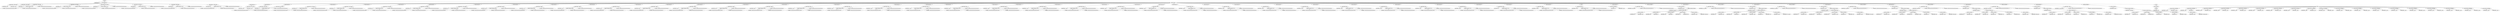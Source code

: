 digraph G {	
ranksep=.25;
	0 [label="MODULE"];
	1 [label="IDENTIFIERS: fir"];
	0 -> 1;
	2 [label="VAR_DECLARE_LIST"];
	0 -> 2;
	3 [label="VAR_DECLARE:  INPUT PORT"];
	2 -> 3;
	4 [label="IDENTIFIERS: clock"];
	3 -> 4;
	5 [label="VAR_DECLARE:  INPUT PORT"];
	2 -> 5;
	6 [label="IDENTIFIERS: reset"];
	5 -> 6;
	7 [label="VAR_DECLARE:  INPUT PORT"];
	2 -> 7;
	8 [label="IDENTIFIERS: x"];
	7 -> 8;
	9 [label="BINARY_OPERATION: MIN"];
	7 -> 9;
	10 [label="NUMBERS: 00000000000000000000000000100000 ()"];
	9 -> 10;
	11 [label="NUMBERS: 00000000000000000000000000000001 ()"];
	9 -> 11;
	12 [label="NUMBERS: 00000000000000000000000000000000 ()"];
	7 -> 12;
	13 [label="VAR_DECLARE:  INPUT PORT"];
	2 -> 13;
	14 [label="IDENTIFIERS: k0"];
	13 -> 14;
	15 [label="BINARY_OPERATION: MIN"];
	13 -> 15;
	16 [label="NUMBERS: 00000000000000000000000000100000 ()"];
	15 -> 16;
	17 [label="NUMBERS: 00000000000000000000000000000001 ()"];
	15 -> 17;
	18 [label="NUMBERS: 00000000000000000000000000000000 ()"];
	13 -> 18;
	19 [label="VAR_DECLARE:  INPUT PORT"];
	2 -> 19;
	20 [label="IDENTIFIERS: k1"];
	19 -> 20;
	21 [label="BINARY_OPERATION: MIN"];
	19 -> 21;
	22 [label="NUMBERS: 00000000000000000000000000100000 ()"];
	21 -> 22;
	23 [label="NUMBERS: 00000000000000000000000000000001 ()"];
	21 -> 23;
	24 [label="NUMBERS: 00000000000000000000000000000000 ()"];
	19 -> 24;
	25 [label="VAR_DECLARE:  INPUT PORT"];
	2 -> 25;
	26 [label="IDENTIFIERS: k2"];
	25 -> 26;
	27 [label="BINARY_OPERATION: MIN"];
	25 -> 27;
	28 [label="NUMBERS: 00000000000000000000000000100000 ()"];
	27 -> 28;
	29 [label="NUMBERS: 00000000000000000000000000000001 ()"];
	27 -> 29;
	30 [label="NUMBERS: 00000000000000000000000000000000 ()"];
	25 -> 30;
	31 [label="VAR_DECLARE:  INPUT PORT"];
	2 -> 31;
	32 [label="IDENTIFIERS: k3"];
	31 -> 32;
	33 [label="BINARY_OPERATION: MIN"];
	31 -> 33;
	34 [label="NUMBERS: 00000000000000000000000000100000 ()"];
	33 -> 34;
	35 [label="NUMBERS: 00000000000000000000000000000001 ()"];
	33 -> 35;
	36 [label="NUMBERS: 00000000000000000000000000000000 ()"];
	31 -> 36;
	37 [label="VAR_DECLARE:  OUTPUT PORT"];
	2 -> 37;
	38 [label="IDENTIFIERS: out"];
	37 -> 38;
	39 [label="BINARY_OPERATION: MIN"];
	37 -> 39;
	40 [label="NUMBERS: 00000000000000000000000000100000 ()"];
	39 -> 40;
	41 [label="NUMBERS: 00000000000000000000000000000001 ()"];
	39 -> 41;
	42 [label="NUMBERS: 00000000000000000000000000000000 ()"];
	37 -> 42;
	43 [label="MODULE_ITEMS"];
	0 -> 43;
	44 [label="VAR_DECLARE_LIST"];
	43 -> 44;
	45 [label="VAR_DECLARE:  INPUT PORT"];
	44 -> 45;
	46 [label="IDENTIFIERS: clock"];
	45 -> 46;
	47 [label="VAR_DECLARE_LIST"];
	43 -> 47;
	48 [label="VAR_DECLARE:  INPUT PORT"];
	47 -> 48;
	49 [label="IDENTIFIERS: reset"];
	48 -> 49;
	50 [label="VAR_DECLARE_LIST"];
	43 -> 50;
	51 [label="VAR_DECLARE:  INPUT PORT"];
	50 -> 51;
	52 [label="IDENTIFIERS: x"];
	51 -> 52;
	53 [label="BINARY_OPERATION: MIN"];
	51 -> 53;
	54 [label="NUMBERS: 00000000000000000000000000100000 ()"];
	53 -> 54;
	55 [label="NUMBERS: 00000000000000000000000000000001 ()"];
	53 -> 55;
	56 [label="NUMBERS: 00000000000000000000000000000000 ()"];
	51 -> 56;
	57 [label="VAR_DECLARE_LIST"];
	43 -> 57;
	58 [label="VAR_DECLARE:  INPUT PORT"];
	57 -> 58;
	59 [label="IDENTIFIERS: k0"];
	58 -> 59;
	60 [label="BINARY_OPERATION: MIN"];
	58 -> 60;
	61 [label="NUMBERS: 00000000000000000000000000100000 ()"];
	60 -> 61;
	62 [label="NUMBERS: 00000000000000000000000000000001 ()"];
	60 -> 62;
	63 [label="NUMBERS: 00000000000000000000000000000000 ()"];
	58 -> 63;
	64 [label="VAR_DECLARE_LIST"];
	43 -> 64;
	65 [label="VAR_DECLARE:  INPUT PORT"];
	64 -> 65;
	66 [label="IDENTIFIERS: k1"];
	65 -> 66;
	67 [label="BINARY_OPERATION: MIN"];
	65 -> 67;
	68 [label="NUMBERS: 00000000000000000000000000100000 ()"];
	67 -> 68;
	69 [label="NUMBERS: 00000000000000000000000000000001 ()"];
	67 -> 69;
	70 [label="NUMBERS: 00000000000000000000000000000000 ()"];
	65 -> 70;
	71 [label="VAR_DECLARE_LIST"];
	43 -> 71;
	72 [label="VAR_DECLARE:  INPUT PORT"];
	71 -> 72;
	73 [label="IDENTIFIERS: k2"];
	72 -> 73;
	74 [label="BINARY_OPERATION: MIN"];
	72 -> 74;
	75 [label="NUMBERS: 00000000000000000000000000100000 ()"];
	74 -> 75;
	76 [label="NUMBERS: 00000000000000000000000000000001 ()"];
	74 -> 76;
	77 [label="NUMBERS: 00000000000000000000000000000000 ()"];
	72 -> 77;
	78 [label="VAR_DECLARE_LIST"];
	43 -> 78;
	79 [label="VAR_DECLARE:  INPUT PORT"];
	78 -> 79;
	80 [label="IDENTIFIERS: k3"];
	79 -> 80;
	81 [label="BINARY_OPERATION: MIN"];
	79 -> 81;
	82 [label="NUMBERS: 00000000000000000000000000100000 ()"];
	81 -> 82;
	83 [label="NUMBERS: 00000000000000000000000000000001 ()"];
	81 -> 83;
	84 [label="NUMBERS: 00000000000000000000000000000000 ()"];
	79 -> 84;
	85 [label="VAR_DECLARE_LIST"];
	43 -> 85;
	86 [label="VAR_DECLARE:  OUTPUT PORT"];
	85 -> 86;
	87 [label="IDENTIFIERS: out"];
	86 -> 87;
	88 [label="BINARY_OPERATION: MIN"];
	86 -> 88;
	89 [label="NUMBERS: 00000000000000000000000000100000 ()"];
	88 -> 89;
	90 [label="NUMBERS: 00000000000000000000000000000001 ()"];
	88 -> 90;
	91 [label="NUMBERS: 00000000000000000000000000000000 ()"];
	86 -> 91;
	92 [label="VAR_DECLARE_LIST"];
	43 -> 92;
	93 [label="VAR_DECLARE:  WIRE"];
	92 -> 93;
	94 [label="IDENTIFIERS: x0k0"];
	93 -> 94;
	95 [label="BINARY_OPERATION: MIN"];
	93 -> 95;
	96 [label="NUMBERS: 00000000000000000000000000100000 ()"];
	95 -> 96;
	97 [label="NUMBERS: 00000000000000000000000000000001 ()"];
	95 -> 97;
	98 [label="NUMBERS: 00000000000000000000000000000000 ()"];
	93 -> 98;
	99 [label="VAR_DECLARE_LIST"];
	43 -> 99;
	100 [label="VAR_DECLARE:  WIRE"];
	99 -> 100;
	101 [label="IDENTIFIERS: x1k1"];
	100 -> 101;
	102 [label="BINARY_OPERATION: MIN"];
	100 -> 102;
	103 [label="NUMBERS: 00000000000000000000000000100000 ()"];
	102 -> 103;
	104 [label="NUMBERS: 00000000000000000000000000000001 ()"];
	102 -> 104;
	105 [label="NUMBERS: 00000000000000000000000000000000 ()"];
	100 -> 105;
	106 [label="VAR_DECLARE_LIST"];
	43 -> 106;
	107 [label="VAR_DECLARE:  WIRE"];
	106 -> 107;
	108 [label="IDENTIFIERS: x2k2"];
	107 -> 108;
	109 [label="BINARY_OPERATION: MIN"];
	107 -> 109;
	110 [label="NUMBERS: 00000000000000000000000000100000 ()"];
	109 -> 110;
	111 [label="NUMBERS: 00000000000000000000000000000001 ()"];
	109 -> 111;
	112 [label="NUMBERS: 00000000000000000000000000000000 ()"];
	107 -> 112;
	113 [label="VAR_DECLARE_LIST"];
	43 -> 113;
	114 [label="VAR_DECLARE:  WIRE"];
	113 -> 114;
	115 [label="IDENTIFIERS: x3k3"];
	114 -> 115;
	116 [label="BINARY_OPERATION: MIN"];
	114 -> 116;
	117 [label="NUMBERS: 00000000000000000000000000100000 ()"];
	116 -> 117;
	118 [label="NUMBERS: 00000000000000000000000000000001 ()"];
	116 -> 118;
	119 [label="NUMBERS: 00000000000000000000000000000000 ()"];
	114 -> 119;
	120 [label="VAR_DECLARE_LIST"];
	43 -> 120;
	121 [label="VAR_DECLARE:  WIRE"];
	120 -> 121;
	122 [label="IDENTIFIERS: add0"];
	121 -> 122;
	123 [label="BINARY_OPERATION: MIN"];
	121 -> 123;
	124 [label="NUMBERS: 00000000000000000000000000100000 ()"];
	123 -> 124;
	125 [label="NUMBERS: 00000000000000000000000000000001 ()"];
	123 -> 125;
	126 [label="NUMBERS: 00000000000000000000000000000000 ()"];
	121 -> 126;
	127 [label="VAR_DECLARE_LIST"];
	43 -> 127;
	128 [label="VAR_DECLARE:  WIRE"];
	127 -> 128;
	129 [label="IDENTIFIERS: add1"];
	128 -> 129;
	130 [label="BINARY_OPERATION: MIN"];
	128 -> 130;
	131 [label="NUMBERS: 00000000000000000000000000100000 ()"];
	130 -> 131;
	132 [label="NUMBERS: 00000000000000000000000000000001 ()"];
	130 -> 132;
	133 [label="NUMBERS: 00000000000000000000000000000000 ()"];
	128 -> 133;
	134 [label="VAR_DECLARE_LIST"];
	43 -> 134;
	135 [label="VAR_DECLARE:  WIRE"];
	134 -> 135;
	136 [label="IDENTIFIERS: add2"];
	135 -> 136;
	137 [label="BINARY_OPERATION: MIN"];
	135 -> 137;
	138 [label="NUMBERS: 00000000000000000000000000100000 ()"];
	137 -> 138;
	139 [label="NUMBERS: 00000000000000000000000000000001 ()"];
	137 -> 139;
	140 [label="NUMBERS: 00000000000000000000000000000000 ()"];
	135 -> 140;
	141 [label="VAR_DECLARE_LIST"];
	43 -> 141;
	142 [label="VAR_DECLARE:  WIRE"];
	141 -> 142;
	143 [label="IDENTIFIERS: add3"];
	142 -> 143;
	144 [label="BINARY_OPERATION: MIN"];
	142 -> 144;
	145 [label="NUMBERS: 00000000000000000000000000100000 ()"];
	144 -> 145;
	146 [label="NUMBERS: 00000000000000000000000000000001 ()"];
	144 -> 146;
	147 [label="NUMBERS: 00000000000000000000000000000000 ()"];
	142 -> 147;
	148 [label="VAR_DECLARE_LIST"];
	43 -> 148;
	149 [label="VAR_DECLARE:  REG"];
	148 -> 149;
	150 [label="IDENTIFIERS: x_reg1"];
	149 -> 150;
	151 [label="BINARY_OPERATION: MIN"];
	149 -> 151;
	152 [label="NUMBERS: 00000000000000000000000000100000 ()"];
	151 -> 152;
	153 [label="NUMBERS: 00000000000000000000000000000001 ()"];
	151 -> 153;
	154 [label="NUMBERS: 00000000000000000000000000000000 ()"];
	149 -> 154;
	155 [label="VAR_DECLARE_LIST"];
	43 -> 155;
	156 [label="VAR_DECLARE:  REG"];
	155 -> 156;
	157 [label="IDENTIFIERS: x_reg2"];
	156 -> 157;
	158 [label="BINARY_OPERATION: MIN"];
	156 -> 158;
	159 [label="NUMBERS: 00000000000000000000000000100000 ()"];
	158 -> 159;
	160 [label="NUMBERS: 00000000000000000000000000000001 ()"];
	158 -> 160;
	161 [label="NUMBERS: 00000000000000000000000000000000 ()"];
	156 -> 161;
	162 [label="VAR_DECLARE_LIST"];
	43 -> 162;
	163 [label="VAR_DECLARE:  REG"];
	162 -> 163;
	164 [label="IDENTIFIERS: x_reg3"];
	163 -> 164;
	165 [label="BINARY_OPERATION: MIN"];
	163 -> 165;
	166 [label="NUMBERS: 00000000000000000000000000100000 ()"];
	165 -> 166;
	167 [label="NUMBERS: 00000000000000000000000000000001 ()"];
	165 -> 167;
	168 [label="NUMBERS: 00000000000000000000000000000000 ()"];
	163 -> 168;
	169 [label="VAR_DECLARE_LIST"];
	43 -> 169;
	170 [label="VAR_DECLARE:  REG"];
	169 -> 170;
	171 [label="IDENTIFIERS: x_reg4"];
	170 -> 171;
	172 [label="BINARY_OPERATION: MIN"];
	170 -> 172;
	173 [label="NUMBERS: 00000000000000000000000000100000 ()"];
	172 -> 173;
	174 [label="NUMBERS: 00000000000000000000000000000001 ()"];
	172 -> 174;
	175 [label="NUMBERS: 00000000000000000000000000000000 ()"];
	170 -> 175;
	176 [label="VAR_DECLARE_LIST"];
	43 -> 176;
	177 [label="VAR_DECLARE:  REG"];
	176 -> 177;
	178 [label="IDENTIFIERS: x_reg5"];
	177 -> 178;
	179 [label="BINARY_OPERATION: MIN"];
	177 -> 179;
	180 [label="NUMBERS: 00000000000000000000000000100000 ()"];
	179 -> 180;
	181 [label="NUMBERS: 00000000000000000000000000000001 ()"];
	179 -> 181;
	182 [label="NUMBERS: 00000000000000000000000000000000 ()"];
	177 -> 182;
	183 [label="VAR_DECLARE_LIST"];
	43 -> 183;
	184 [label="VAR_DECLARE:  REG"];
	183 -> 184;
	185 [label="IDENTIFIERS: x_reg6"];
	184 -> 185;
	186 [label="BINARY_OPERATION: MIN"];
	184 -> 186;
	187 [label="NUMBERS: 00000000000000000000000000100000 ()"];
	186 -> 187;
	188 [label="NUMBERS: 00000000000000000000000000000001 ()"];
	186 -> 188;
	189 [label="NUMBERS: 00000000000000000000000000000000 ()"];
	184 -> 189;
	190 [label="VAR_DECLARE_LIST"];
	43 -> 190;
	191 [label="VAR_DECLARE:  REG"];
	190 -> 191;
	192 [label="IDENTIFIERS: x_reg7"];
	191 -> 192;
	193 [label="BINARY_OPERATION: MIN"];
	191 -> 193;
	194 [label="NUMBERS: 00000000000000000000000000100000 ()"];
	193 -> 194;
	195 [label="NUMBERS: 00000000000000000000000000000001 ()"];
	193 -> 195;
	196 [label="NUMBERS: 00000000000000000000000000000000 ()"];
	191 -> 196;
	197 [label="VAR_DECLARE_LIST"];
	43 -> 197;
	198 [label="VAR_DECLARE:  REG"];
	197 -> 198;
	199 [label="IDENTIFIERS: x_reg8"];
	198 -> 199;
	200 [label="BINARY_OPERATION: MIN"];
	198 -> 200;
	201 [label="NUMBERS: 00000000000000000000000000100000 ()"];
	200 -> 201;
	202 [label="NUMBERS: 00000000000000000000000000000001 ()"];
	200 -> 202;
	203 [label="NUMBERS: 00000000000000000000000000000000 ()"];
	198 -> 203;
	204 [label="VAR_DECLARE_LIST"];
	43 -> 204;
	205 [label="VAR_DECLARE:  REG"];
	204 -> 205;
	206 [label="IDENTIFIERS: x_reg9"];
	205 -> 206;
	207 [label="BINARY_OPERATION: MIN"];
	205 -> 207;
	208 [label="NUMBERS: 00000000000000000000000000100000 ()"];
	207 -> 208;
	209 [label="NUMBERS: 00000000000000000000000000000001 ()"];
	207 -> 209;
	210 [label="NUMBERS: 00000000000000000000000000000000 ()"];
	205 -> 210;
	211 [label="VAR_DECLARE_LIST"];
	43 -> 211;
	212 [label="VAR_DECLARE:  REG"];
	211 -> 212;
	213 [label="IDENTIFIERS: x_reg10"];
	212 -> 213;
	214 [label="BINARY_OPERATION: MIN"];
	212 -> 214;
	215 [label="NUMBERS: 00000000000000000000000000100000 ()"];
	214 -> 215;
	216 [label="NUMBERS: 00000000000000000000000000000001 ()"];
	214 -> 216;
	217 [label="NUMBERS: 00000000000000000000000000000000 ()"];
	212 -> 217;
	218 [label="VAR_DECLARE_LIST"];
	43 -> 218;
	219 [label="VAR_DECLARE:  REG"];
	218 -> 219;
	220 [label="IDENTIFIERS: x_reg11"];
	219 -> 220;
	221 [label="BINARY_OPERATION: MIN"];
	219 -> 221;
	222 [label="NUMBERS: 00000000000000000000000000100000 ()"];
	221 -> 222;
	223 [label="NUMBERS: 00000000000000000000000000000001 ()"];
	221 -> 223;
	224 [label="NUMBERS: 00000000000000000000000000000000 ()"];
	219 -> 224;
	225 [label="VAR_DECLARE_LIST"];
	43 -> 225;
	226 [label="VAR_DECLARE:  REG"];
	225 -> 226;
	227 [label="IDENTIFIERS: x_reg12"];
	226 -> 227;
	228 [label="BINARY_OPERATION: MIN"];
	226 -> 228;
	229 [label="NUMBERS: 00000000000000000000000000100000 ()"];
	228 -> 229;
	230 [label="NUMBERS: 00000000000000000000000000000001 ()"];
	228 -> 230;
	231 [label="NUMBERS: 00000000000000000000000000000000 ()"];
	226 -> 231;
	232 [label="VAR_DECLARE_LIST"];
	43 -> 232;
	233 [label="VAR_DECLARE:  REG"];
	232 -> 233;
	234 [label="IDENTIFIERS: x_reg13"];
	233 -> 234;
	235 [label="BINARY_OPERATION: MIN"];
	233 -> 235;
	236 [label="NUMBERS: 00000000000000000000000000100000 ()"];
	235 -> 236;
	237 [label="NUMBERS: 00000000000000000000000000000001 ()"];
	235 -> 237;
	238 [label="NUMBERS: 00000000000000000000000000000000 ()"];
	233 -> 238;
	239 [label="VAR_DECLARE_LIST"];
	43 -> 239;
	240 [label="VAR_DECLARE:  REG"];
	239 -> 240;
	241 [label="IDENTIFIERS: x_reg14"];
	240 -> 241;
	242 [label="BINARY_OPERATION: MIN"];
	240 -> 242;
	243 [label="NUMBERS: 00000000000000000000000000100000 ()"];
	242 -> 243;
	244 [label="NUMBERS: 00000000000000000000000000000001 ()"];
	242 -> 244;
	245 [label="NUMBERS: 00000000000000000000000000000000 ()"];
	240 -> 245;
	246 [label="VAR_DECLARE_LIST"];
	43 -> 246;
	247 [label="VAR_DECLARE:  REG"];
	246 -> 247;
	248 [label="IDENTIFIERS: x_reg15"];
	247 -> 248;
	249 [label="BINARY_OPERATION: MIN"];
	247 -> 249;
	250 [label="NUMBERS: 00000000000000000000000000100000 ()"];
	249 -> 250;
	251 [label="NUMBERS: 00000000000000000000000000000001 ()"];
	249 -> 251;
	252 [label="NUMBERS: 00000000000000000000000000000000 ()"];
	247 -> 252;
	253 [label="VAR_DECLARE_LIST"];
	43 -> 253;
	254 [label="VAR_DECLARE:  REG"];
	253 -> 254;
	255 [label="IDENTIFIERS: x_reg16"];
	254 -> 255;
	256 [label="BINARY_OPERATION: MIN"];
	254 -> 256;
	257 [label="NUMBERS: 00000000000000000000000000100000 ()"];
	256 -> 257;
	258 [label="NUMBERS: 00000000000000000000000000000001 ()"];
	256 -> 258;
	259 [label="NUMBERS: 00000000000000000000000000000000 ()"];
	254 -> 259;
	260 [label="VAR_DECLARE_LIST"];
	43 -> 260;
	261 [label="VAR_DECLARE:  REG"];
	260 -> 261;
	262 [label="IDENTIFIERS: x_reg17"];
	261 -> 262;
	263 [label="BINARY_OPERATION: MIN"];
	261 -> 263;
	264 [label="NUMBERS: 00000000000000000000000000100000 ()"];
	263 -> 264;
	265 [label="NUMBERS: 00000000000000000000000000000001 ()"];
	263 -> 265;
	266 [label="NUMBERS: 00000000000000000000000000000000 ()"];
	261 -> 266;
	267 [label="VAR_DECLARE_LIST"];
	43 -> 267;
	268 [label="VAR_DECLARE:  REG"];
	267 -> 268;
	269 [label="IDENTIFIERS: x_reg18"];
	268 -> 269;
	270 [label="BINARY_OPERATION: MIN"];
	268 -> 270;
	271 [label="NUMBERS: 00000000000000000000000000100000 ()"];
	270 -> 271;
	272 [label="NUMBERS: 00000000000000000000000000000001 ()"];
	270 -> 272;
	273 [label="NUMBERS: 00000000000000000000000000000000 ()"];
	268 -> 273;
	274 [label="VAR_DECLARE_LIST"];
	43 -> 274;
	275 [label="VAR_DECLARE:  WIRE"];
	274 -> 275;
	276 [label="IDENTIFIERS: out"];
	275 -> 276;
	277 [label="BINARY_OPERATION: MIN"];
	275 -> 277;
	278 [label="NUMBERS: 00000000000000000000000000100000 ()"];
	277 -> 278;
	279 [label="NUMBERS: 00000000000000000000000000000001 ()"];
	277 -> 279;
	280 [label="NUMBERS: 00000000000000000000000000000000 ()"];
	275 -> 280;
	281 [label="VAR_DECLARE_LIST"];
	43 -> 281;
	282 [label="VAR_DECLARE:  WIRE"];
	281 -> 282;
	283 [label="IDENTIFIERS: out_temp"];
	282 -> 283;
	284 [label="BINARY_OPERATION: MIN"];
	282 -> 284;
	285 [label="NUMBERS: 00000000000000000000000000100000 ()"];
	284 -> 285;
	286 [label="NUMBERS: 00000000000000000000000000000001 ()"];
	284 -> 286;
	287 [label="NUMBERS: 00000000000000000000000000000000 ()"];
	282 -> 287;
	288 [label="VAR_DECLARE_LIST"];
	43 -> 288;
	289 [label="VAR_DECLARE:  REG"];
	288 -> 289;
	290 [label="IDENTIFIERS: out_reg"];
	289 -> 290;
	291 [label="BINARY_OPERATION: MIN"];
	289 -> 291;
	292 [label="NUMBERS: 00000000000000000000000000100000 ()"];
	291 -> 292;
	293 [label="NUMBERS: 00000000000000000000000000000001 ()"];
	291 -> 293;
	294 [label="NUMBERS: 00000000000000000000000000000000 ()"];
	289 -> 294;
	295 [label="ASSIGN"];
	43 -> 295;
	296 [label="BLOCKING_STATEMENT"];
	295 -> 296;
	297 [label="IDENTIFIERS: out"];
	296 -> 297;
	298 [label="IDENTIFIERS: out_reg"];
	296 -> 298;
	299 [label="VAR_DECLARE_LIST"];
	43 -> 299;
	300 [label="VAR_DECLARE:  WIRE"];
	299 -> 300;
	301 [label="IDENTIFIERS: x0k0_control"];
	300 -> 301;
	302 [label="NUMBERS: 00000000000000000000000000000111 ()"];
	300 -> 302;
	303 [label="NUMBERS: 00000000000000000000000000000000 ()"];
	300 -> 303;
	304 [label="MODULE_INSTANCE"];
	43 -> 304;
	305 [label="MODULE_INSTANCE"];
	304 -> 305;
	306 [label="IDENTIFIERS: fpu_mul"];
	305 -> 306;
	307 [label="MODULE_NAMED_INSTANCE"];
	305 -> 307;
	308 [label="IDENTIFIERS: x0k0_mul"];
	307 -> 308;
	309 [label="MODULE_CONNECT_LIST"];
	307 -> 309;
	310 [label="MODULE_CONNECT"];
	309 -> 310;
	311 [label="IDENTIFIERS: clk"];
	310 -> 311;
	312 [label="IDENTIFIERS: clock"];
	310 -> 312;
	313 [label="MODULE_CONNECT"];
	309 -> 313;
	314 [label="IDENTIFIERS: opa"];
	313 -> 314;
	315 [label="IDENTIFIERS: k0"];
	313 -> 315;
	316 [label="MODULE_CONNECT"];
	309 -> 316;
	317 [label="IDENTIFIERS: opb"];
	316 -> 317;
	318 [label="IDENTIFIERS: x"];
	316 -> 318;
	319 [label="MODULE_CONNECT"];
	309 -> 319;
	320 [label="IDENTIFIERS: out"];
	319 -> 320;
	321 [label="IDENTIFIERS: x0k0"];
	319 -> 321;
	322 [label="MODULE_CONNECT"];
	309 -> 322;
	323 [label="IDENTIFIERS: control"];
	322 -> 323;
	324 [label="IDENTIFIERS: x0k0_control"];
	322 -> 324;
	325 [label="VAR_DECLARE_LIST"];
	43 -> 325;
	326 [label="VAR_DECLARE:  WIRE"];
	325 -> 326;
	327 [label="IDENTIFIERS: x1k1_control"];
	326 -> 327;
	328 [label="NUMBERS: 00000000000000000000000000000111 ()"];
	326 -> 328;
	329 [label="NUMBERS: 00000000000000000000000000000000 ()"];
	326 -> 329;
	330 [label="MODULE_INSTANCE"];
	43 -> 330;
	331 [label="MODULE_INSTANCE"];
	330 -> 331;
	332 [label="IDENTIFIERS: fpu_mul"];
	331 -> 332;
	333 [label="MODULE_NAMED_INSTANCE"];
	331 -> 333;
	334 [label="IDENTIFIERS: x1k1_mul"];
	333 -> 334;
	335 [label="MODULE_CONNECT_LIST"];
	333 -> 335;
	336 [label="MODULE_CONNECT"];
	335 -> 336;
	337 [label="IDENTIFIERS: clk"];
	336 -> 337;
	338 [label="IDENTIFIERS: clock"];
	336 -> 338;
	339 [label="MODULE_CONNECT"];
	335 -> 339;
	340 [label="IDENTIFIERS: opa"];
	339 -> 340;
	341 [label="IDENTIFIERS: k1"];
	339 -> 341;
	342 [label="MODULE_CONNECT"];
	335 -> 342;
	343 [label="IDENTIFIERS: opb"];
	342 -> 343;
	344 [label="IDENTIFIERS: x_reg6"];
	342 -> 344;
	345 [label="MODULE_CONNECT"];
	335 -> 345;
	346 [label="IDENTIFIERS: out"];
	345 -> 346;
	347 [label="IDENTIFIERS: x1k1"];
	345 -> 347;
	348 [label="MODULE_CONNECT"];
	335 -> 348;
	349 [label="IDENTIFIERS: control"];
	348 -> 349;
	350 [label="IDENTIFIERS: x1k1_control"];
	348 -> 350;
	351 [label="VAR_DECLARE_LIST"];
	43 -> 351;
	352 [label="VAR_DECLARE:  WIRE"];
	351 -> 352;
	353 [label="IDENTIFIERS: x2k2_control"];
	352 -> 353;
	354 [label="NUMBERS: 00000000000000000000000000000111 ()"];
	352 -> 354;
	355 [label="NUMBERS: 00000000000000000000000000000000 ()"];
	352 -> 355;
	356 [label="MODULE_INSTANCE"];
	43 -> 356;
	357 [label="MODULE_INSTANCE"];
	356 -> 357;
	358 [label="IDENTIFIERS: fpu_mul"];
	357 -> 358;
	359 [label="MODULE_NAMED_INSTANCE"];
	357 -> 359;
	360 [label="IDENTIFIERS: x2k2_mul"];
	359 -> 360;
	361 [label="MODULE_CONNECT_LIST"];
	359 -> 361;
	362 [label="MODULE_CONNECT"];
	361 -> 362;
	363 [label="IDENTIFIERS: clk"];
	362 -> 363;
	364 [label="IDENTIFIERS: clock"];
	362 -> 364;
	365 [label="MODULE_CONNECT"];
	361 -> 365;
	366 [label="IDENTIFIERS: opa"];
	365 -> 366;
	367 [label="IDENTIFIERS: k2"];
	365 -> 367;
	368 [label="MODULE_CONNECT"];
	361 -> 368;
	369 [label="IDENTIFIERS: opb"];
	368 -> 369;
	370 [label="IDENTIFIERS: x_reg12"];
	368 -> 370;
	371 [label="MODULE_CONNECT"];
	361 -> 371;
	372 [label="IDENTIFIERS: out"];
	371 -> 372;
	373 [label="IDENTIFIERS: x2k2"];
	371 -> 373;
	374 [label="MODULE_CONNECT"];
	361 -> 374;
	375 [label="IDENTIFIERS: control"];
	374 -> 375;
	376 [label="IDENTIFIERS: x2k2_control"];
	374 -> 376;
	377 [label="VAR_DECLARE_LIST"];
	43 -> 377;
	378 [label="VAR_DECLARE:  WIRE"];
	377 -> 378;
	379 [label="IDENTIFIERS: x3k3_control"];
	378 -> 379;
	380 [label="NUMBERS: 00000000000000000000000000000111 ()"];
	378 -> 380;
	381 [label="NUMBERS: 00000000000000000000000000000000 ()"];
	378 -> 381;
	382 [label="MODULE_INSTANCE"];
	43 -> 382;
	383 [label="MODULE_INSTANCE"];
	382 -> 383;
	384 [label="IDENTIFIERS: fpu_mul"];
	383 -> 384;
	385 [label="MODULE_NAMED_INSTANCE"];
	383 -> 385;
	386 [label="IDENTIFIERS: x3k3_mul"];
	385 -> 386;
	387 [label="MODULE_CONNECT_LIST"];
	385 -> 387;
	388 [label="MODULE_CONNECT"];
	387 -> 388;
	389 [label="IDENTIFIERS: clk"];
	388 -> 389;
	390 [label="IDENTIFIERS: clock"];
	388 -> 390;
	391 [label="MODULE_CONNECT"];
	387 -> 391;
	392 [label="IDENTIFIERS: opa"];
	391 -> 392;
	393 [label="IDENTIFIERS: k3"];
	391 -> 393;
	394 [label="MODULE_CONNECT"];
	387 -> 394;
	395 [label="IDENTIFIERS: opb"];
	394 -> 395;
	396 [label="IDENTIFIERS: x_reg18"];
	394 -> 396;
	397 [label="MODULE_CONNECT"];
	387 -> 397;
	398 [label="IDENTIFIERS: out"];
	397 -> 398;
	399 [label="IDENTIFIERS: x3k3"];
	397 -> 399;
	400 [label="MODULE_CONNECT"];
	387 -> 400;
	401 [label="IDENTIFIERS: control"];
	400 -> 401;
	402 [label="IDENTIFIERS: x3k3_control"];
	400 -> 402;
	403 [label="VAR_DECLARE_LIST"];
	43 -> 403;
	404 [label="VAR_DECLARE:  WIRE"];
	403 -> 404;
	405 [label="IDENTIFIERS: add0_control"];
	404 -> 405;
	406 [label="NUMBERS: 00000000000000000000000000000111 ()"];
	404 -> 406;
	407 [label="NUMBERS: 00000000000000000000000000000000 ()"];
	404 -> 407;
	408 [label="MODULE_INSTANCE"];
	43 -> 408;
	409 [label="MODULE_INSTANCE"];
	408 -> 409;
	410 [label="IDENTIFIERS: fpu_add"];
	409 -> 410;
	411 [label="MODULE_NAMED_INSTANCE"];
	409 -> 411;
	412 [label="IDENTIFIERS: add0_add"];
	411 -> 412;
	413 [label="MODULE_CONNECT_LIST"];
	411 -> 413;
	414 [label="MODULE_CONNECT"];
	413 -> 414;
	415 [label="IDENTIFIERS: clk"];
	414 -> 415;
	416 [label="IDENTIFIERS: clock"];
	414 -> 416;
	417 [label="MODULE_CONNECT"];
	413 -> 417;
	418 [label="IDENTIFIERS: opa"];
	417 -> 418;
	419 [label="IDENTIFIERS: x0k0"];
	417 -> 419;
	420 [label="MODULE_CONNECT"];
	413 -> 420;
	421 [label="IDENTIFIERS: opb"];
	420 -> 421;
	422 [label="IDENTIFIERS: x1k1"];
	420 -> 422;
	423 [label="MODULE_CONNECT"];
	413 -> 423;
	424 [label="IDENTIFIERS: out"];
	423 -> 424;
	425 [label="IDENTIFIERS: add0"];
	423 -> 425;
	426 [label="MODULE_CONNECT"];
	413 -> 426;
	427 [label="IDENTIFIERS: control"];
	426 -> 427;
	428 [label="IDENTIFIERS: add0_control"];
	426 -> 428;
	429 [label="VAR_DECLARE_LIST"];
	43 -> 429;
	430 [label="VAR_DECLARE:  WIRE"];
	429 -> 430;
	431 [label="IDENTIFIERS: add1_control"];
	430 -> 431;
	432 [label="NUMBERS: 00000000000000000000000000000111 ()"];
	430 -> 432;
	433 [label="NUMBERS: 00000000000000000000000000000000 ()"];
	430 -> 433;
	434 [label="MODULE_INSTANCE"];
	43 -> 434;
	435 [label="MODULE_INSTANCE"];
	434 -> 435;
	436 [label="IDENTIFIERS: fpu_add"];
	435 -> 436;
	437 [label="MODULE_NAMED_INSTANCE"];
	435 -> 437;
	438 [label="IDENTIFIERS: add1_add"];
	437 -> 438;
	439 [label="MODULE_CONNECT_LIST"];
	437 -> 439;
	440 [label="MODULE_CONNECT"];
	439 -> 440;
	441 [label="IDENTIFIERS: clk"];
	440 -> 441;
	442 [label="IDENTIFIERS: clock"];
	440 -> 442;
	443 [label="MODULE_CONNECT"];
	439 -> 443;
	444 [label="IDENTIFIERS: opa"];
	443 -> 444;
	445 [label="IDENTIFIERS: add0"];
	443 -> 445;
	446 [label="MODULE_CONNECT"];
	439 -> 446;
	447 [label="IDENTIFIERS: opb"];
	446 -> 447;
	448 [label="IDENTIFIERS: x2k2"];
	446 -> 448;
	449 [label="MODULE_CONNECT"];
	439 -> 449;
	450 [label="IDENTIFIERS: out"];
	449 -> 450;
	451 [label="IDENTIFIERS: add1"];
	449 -> 451;
	452 [label="MODULE_CONNECT"];
	439 -> 452;
	453 [label="IDENTIFIERS: control"];
	452 -> 453;
	454 [label="IDENTIFIERS: add1_control"];
	452 -> 454;
	455 [label="VAR_DECLARE_LIST"];
	43 -> 455;
	456 [label="VAR_DECLARE:  WIRE"];
	455 -> 456;
	457 [label="IDENTIFIERS: out_temp_control"];
	456 -> 457;
	458 [label="NUMBERS: 00000000000000000000000000000111 ()"];
	456 -> 458;
	459 [label="NUMBERS: 00000000000000000000000000000000 ()"];
	456 -> 459;
	460 [label="MODULE_INSTANCE"];
	43 -> 460;
	461 [label="MODULE_INSTANCE"];
	460 -> 461;
	462 [label="IDENTIFIERS: fpu_add"];
	461 -> 462;
	463 [label="MODULE_NAMED_INSTANCE"];
	461 -> 463;
	464 [label="IDENTIFIERS: out_temp_add"];
	463 -> 464;
	465 [label="MODULE_CONNECT_LIST"];
	463 -> 465;
	466 [label="MODULE_CONNECT"];
	465 -> 466;
	467 [label="IDENTIFIERS: clk"];
	466 -> 467;
	468 [label="IDENTIFIERS: clock"];
	466 -> 468;
	469 [label="MODULE_CONNECT"];
	465 -> 469;
	470 [label="IDENTIFIERS: opa"];
	469 -> 470;
	471 [label="IDENTIFIERS: add1"];
	469 -> 471;
	472 [label="MODULE_CONNECT"];
	465 -> 472;
	473 [label="IDENTIFIERS: opb"];
	472 -> 473;
	474 [label="IDENTIFIERS: x3k3"];
	472 -> 474;
	475 [label="MODULE_CONNECT"];
	465 -> 475;
	476 [label="IDENTIFIERS: out"];
	475 -> 476;
	477 [label="IDENTIFIERS: out_temp"];
	475 -> 477;
	478 [label="MODULE_CONNECT"];
	465 -> 478;
	479 [label="IDENTIFIERS: control"];
	478 -> 479;
	480 [label="IDENTIFIERS: out_temp_control"];
	478 -> 480;
	481 [label="ALWAYS"];
	43 -> 481;
	482 [label="DELAY_CONTROL"];
	481 -> 482;
	483 [label="POSEDGE"];
	482 -> 483;
	484 [label="IDENTIFIERS: clock"];
	483 -> 484;
	485 [label="BLOCK"];
	481 -> 485;
	486 [label="NON_BLOCKING_STATEMENT"];
	485 -> 486;
	487 [label="IDENTIFIERS: out_reg"];
	486 -> 487;
	488 [label="IDENTIFIERS: out_temp"];
	486 -> 488;
	489 [label="NON_BLOCKING_STATEMENT"];
	485 -> 489;
	490 [label="IDENTIFIERS: x_reg1"];
	489 -> 490;
	491 [label="IDENTIFIERS: x"];
	489 -> 491;
	492 [label="NON_BLOCKING_STATEMENT"];
	485 -> 492;
	493 [label="IDENTIFIERS: x_reg2"];
	492 -> 493;
	494 [label="IDENTIFIERS: x_reg1"];
	492 -> 494;
	495 [label="NON_BLOCKING_STATEMENT"];
	485 -> 495;
	496 [label="IDENTIFIERS: x_reg3"];
	495 -> 496;
	497 [label="IDENTIFIERS: x_reg2"];
	495 -> 497;
	498 [label="NON_BLOCKING_STATEMENT"];
	485 -> 498;
	499 [label="IDENTIFIERS: x_reg4"];
	498 -> 499;
	500 [label="IDENTIFIERS: x_reg3"];
	498 -> 500;
	501 [label="NON_BLOCKING_STATEMENT"];
	485 -> 501;
	502 [label="IDENTIFIERS: x_reg5"];
	501 -> 502;
	503 [label="IDENTIFIERS: x_reg4"];
	501 -> 503;
	504 [label="NON_BLOCKING_STATEMENT"];
	485 -> 504;
	505 [label="IDENTIFIERS: x_reg6"];
	504 -> 505;
	506 [label="IDENTIFIERS: x_reg5"];
	504 -> 506;
	507 [label="NON_BLOCKING_STATEMENT"];
	485 -> 507;
	508 [label="IDENTIFIERS: x_reg7"];
	507 -> 508;
	509 [label="IDENTIFIERS: x_reg6"];
	507 -> 509;
	510 [label="NON_BLOCKING_STATEMENT"];
	485 -> 510;
	511 [label="IDENTIFIERS: x_reg8"];
	510 -> 511;
	512 [label="IDENTIFIERS: x_reg7"];
	510 -> 512;
	513 [label="NON_BLOCKING_STATEMENT"];
	485 -> 513;
	514 [label="IDENTIFIERS: x_reg9"];
	513 -> 514;
	515 [label="IDENTIFIERS: x_reg8"];
	513 -> 515;
	516 [label="NON_BLOCKING_STATEMENT"];
	485 -> 516;
	517 [label="IDENTIFIERS: x_reg10"];
	516 -> 517;
	518 [label="IDENTIFIERS: x_reg9"];
	516 -> 518;
	519 [label="NON_BLOCKING_STATEMENT"];
	485 -> 519;
	520 [label="IDENTIFIERS: x_reg11"];
	519 -> 520;
	521 [label="IDENTIFIERS: x_reg10"];
	519 -> 521;
	522 [label="NON_BLOCKING_STATEMENT"];
	485 -> 522;
	523 [label="IDENTIFIERS: x_reg12"];
	522 -> 523;
	524 [label="IDENTIFIERS: x_reg11"];
	522 -> 524;
	525 [label="NON_BLOCKING_STATEMENT"];
	485 -> 525;
	526 [label="IDENTIFIERS: x_reg13"];
	525 -> 526;
	527 [label="IDENTIFIERS: x_reg12"];
	525 -> 527;
	528 [label="NON_BLOCKING_STATEMENT"];
	485 -> 528;
	529 [label="IDENTIFIERS: x_reg14"];
	528 -> 529;
	530 [label="IDENTIFIERS: x_reg13"];
	528 -> 530;
	531 [label="NON_BLOCKING_STATEMENT"];
	485 -> 531;
	532 [label="IDENTIFIERS: x_reg15"];
	531 -> 532;
	533 [label="IDENTIFIERS: x_reg14"];
	531 -> 533;
	534 [label="NON_BLOCKING_STATEMENT"];
	485 -> 534;
	535 [label="IDENTIFIERS: x_reg16"];
	534 -> 535;
	536 [label="IDENTIFIERS: x_reg15"];
	534 -> 536;
	537 [label="NON_BLOCKING_STATEMENT"];
	485 -> 537;
	538 [label="IDENTIFIERS: x_reg17"];
	537 -> 538;
	539 [label="IDENTIFIERS: x_reg16"];
	537 -> 539;
	540 [label="NON_BLOCKING_STATEMENT"];
	485 -> 540;
	541 [label="IDENTIFIERS: x_reg18"];
	540 -> 541;
	542 [label="IDENTIFIERS: x_reg17"];
	540 -> 542;
}
